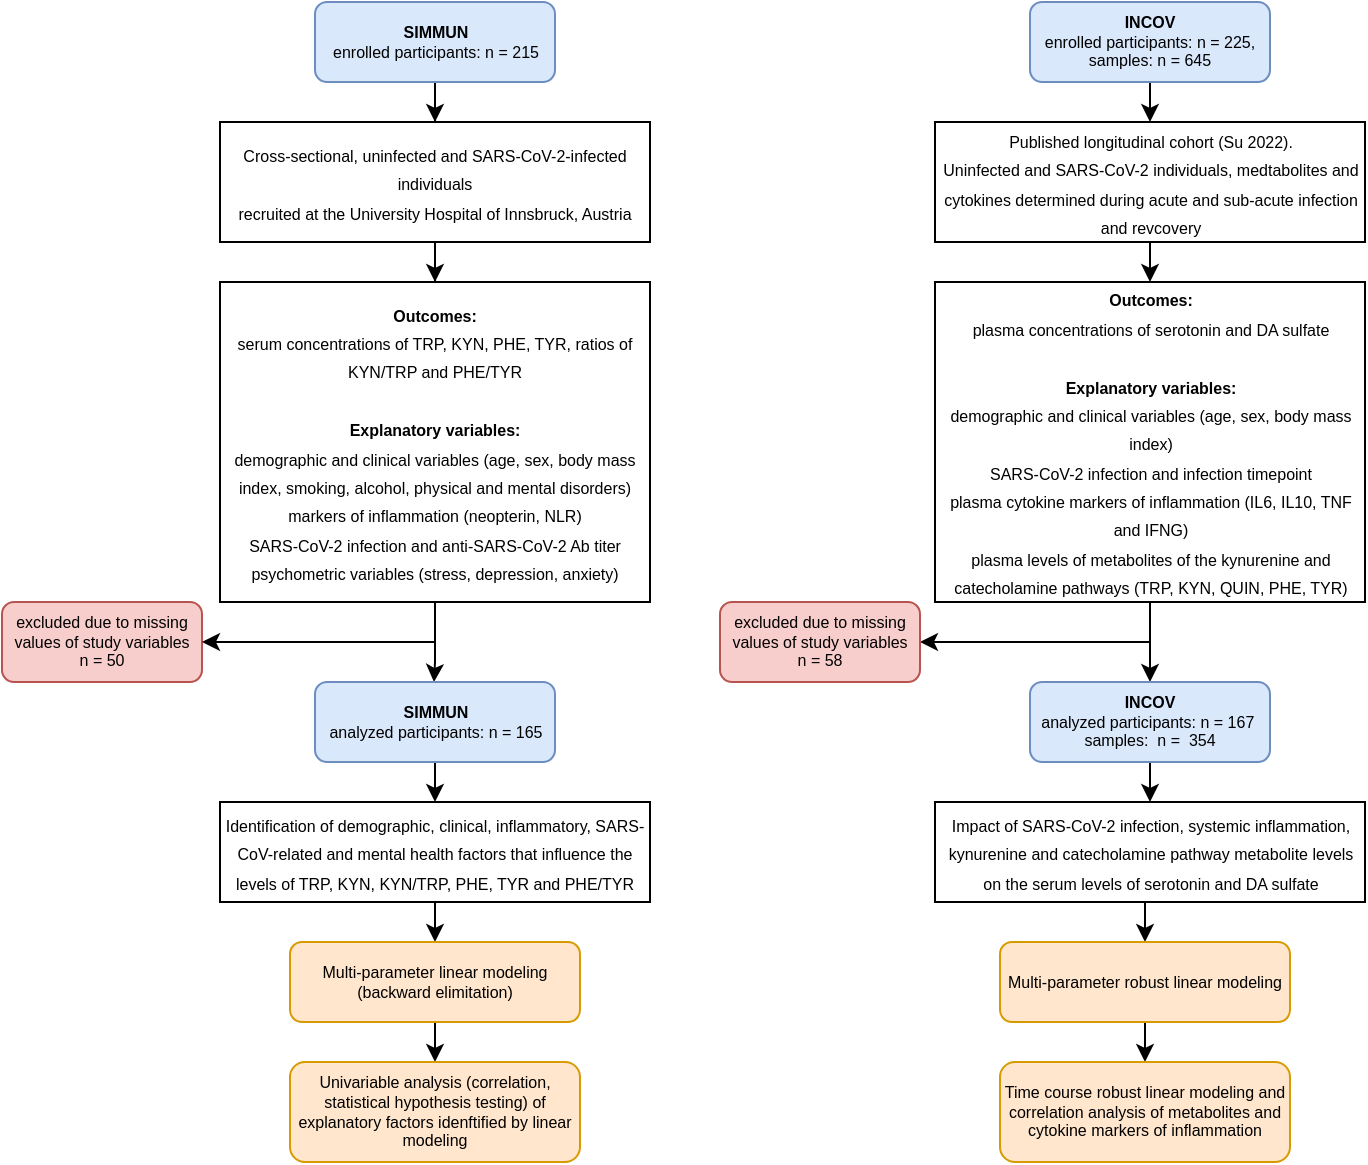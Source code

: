 <mxfile version="21.2.8" type="device">
  <diagram name="Page-1" id="yGozCTqb1JnejrZYd856">
    <mxGraphModel dx="567" dy="331" grid="1" gridSize="10" guides="1" tooltips="1" connect="1" arrows="1" fold="1" page="1" pageScale="1" pageWidth="690" pageHeight="980" math="0" shadow="0">
      <root>
        <mxCell id="0" />
        <mxCell id="1" parent="0" />
        <mxCell id="wzJ6EK9ndXYcS4Nqo2FB-5" style="edgeStyle=orthogonalEdgeStyle;rounded=0;orthogonalLoop=1;jettySize=auto;html=1;entryX=0.5;entryY=0;entryDx=0;entryDy=0;" parent="1" source="rKHckfa7pBqVRsVSqDrz-1" target="wzJ6EK9ndXYcS4Nqo2FB-1" edge="1">
          <mxGeometry relative="1" as="geometry" />
        </mxCell>
        <mxCell id="rKHckfa7pBqVRsVSqDrz-1" value="SIMMUN&lt;br&gt;&lt;span style=&quot;font-weight: normal;&quot;&gt;enrolled participants: n = 215&lt;/span&gt;" style="rounded=1;whiteSpace=wrap;html=1;fontStyle=1;fontSize=8;fillColor=#dae8fc;strokeColor=#6c8ebf;" parent="1" vertex="1">
          <mxGeometry x="156.5" y="10" width="120" height="40" as="geometry" />
        </mxCell>
        <mxCell id="rKHckfa7pBqVRsVSqDrz-7" value="excluded due to missing values of study variables&lt;br&gt;n = 50" style="rounded=1;whiteSpace=wrap;html=1;fontSize=8;fillColor=#f8cecc;strokeColor=#b85450;" parent="1" vertex="1">
          <mxGeometry y="310" width="100" height="40" as="geometry" />
        </mxCell>
        <mxCell id="1Nu3ONZQS2WqPKR9Fhh7-5" style="edgeStyle=orthogonalEdgeStyle;rounded=0;orthogonalLoop=1;jettySize=auto;html=1;" parent="1" source="1Nu3ONZQS2WqPKR9Fhh7-2" target="1Nu3ONZQS2WqPKR9Fhh7-4" edge="1">
          <mxGeometry relative="1" as="geometry">
            <Array as="points">
              <mxPoint x="216" y="340" />
              <mxPoint x="216" y="340" />
            </Array>
          </mxGeometry>
        </mxCell>
        <mxCell id="1Nu3ONZQS2WqPKR9Fhh7-6" style="edgeStyle=orthogonalEdgeStyle;rounded=0;orthogonalLoop=1;jettySize=auto;html=1;exitX=0.5;exitY=1;exitDx=0;exitDy=0;entryX=1;entryY=0.5;entryDx=0;entryDy=0;" parent="1" source="1Nu3ONZQS2WqPKR9Fhh7-2" target="rKHckfa7pBqVRsVSqDrz-7" edge="1">
          <mxGeometry relative="1" as="geometry">
            <Array as="points">
              <mxPoint x="217" y="330" />
            </Array>
          </mxGeometry>
        </mxCell>
        <mxCell id="1Nu3ONZQS2WqPKR9Fhh7-2" value="&lt;font style=&quot;font-size: 8px;&quot;&gt;&lt;b style=&quot;border-color: var(--border-color);&quot;&gt;Outcomes:&lt;/b&gt;&lt;br style=&quot;border-color: var(--border-color);&quot;&gt;serum concentrations of TRP, KYN, PHE, TYR, ratios of KYN/TRP and PHE/TYR&lt;br style=&quot;border-color: var(--border-color);&quot;&gt;&lt;br style=&quot;border-color: var(--border-color);&quot;&gt;&lt;b style=&quot;border-color: var(--border-color);&quot;&gt;Explanatory variables:&lt;br style=&quot;border-color: var(--border-color);&quot;&gt;&lt;/b&gt;demographic and clinical variables (age, sex, body mass index, smoking, alcohol, physical and mental disorders)&lt;br style=&quot;border-color: var(--border-color);&quot;&gt;markers of inflammation (neopterin, NLR)&lt;br style=&quot;border-color: var(--border-color);&quot;&gt;SARS-CoV-2 infection and anti-SARS-CoV-2 Ab titer&lt;br style=&quot;border-color: var(--border-color);&quot;&gt;psychometric variables (stress, depression, anxiety)&lt;/font&gt;" style="rounded=0;whiteSpace=wrap;html=1;" parent="1" vertex="1">
          <mxGeometry x="109" y="150" width="215" height="160" as="geometry" />
        </mxCell>
        <mxCell id="1Nu3ONZQS2WqPKR9Fhh7-11" style="edgeStyle=orthogonalEdgeStyle;rounded=0;orthogonalLoop=1;jettySize=auto;html=1;exitX=0.5;exitY=1;exitDx=0;exitDy=0;entryX=0.5;entryY=0;entryDx=0;entryDy=0;" parent="1" source="1Nu3ONZQS2WqPKR9Fhh7-4" target="1Nu3ONZQS2WqPKR9Fhh7-7" edge="1">
          <mxGeometry relative="1" as="geometry" />
        </mxCell>
        <mxCell id="1Nu3ONZQS2WqPKR9Fhh7-4" value="SIMMUN&lt;br&gt;&lt;span style=&quot;font-weight: normal;&quot;&gt;analyzed participants: n = 165&lt;/span&gt;" style="rounded=1;whiteSpace=wrap;html=1;fontStyle=1;fontSize=8;fillColor=#dae8fc;strokeColor=#6c8ebf;" parent="1" vertex="1">
          <mxGeometry x="156.5" y="350" width="120" height="40" as="geometry" />
        </mxCell>
        <mxCell id="1Nu3ONZQS2WqPKR9Fhh7-12" style="edgeStyle=orthogonalEdgeStyle;rounded=0;orthogonalLoop=1;jettySize=auto;html=1;exitX=0.5;exitY=1;exitDx=0;exitDy=0;entryX=0.5;entryY=0;entryDx=0;entryDy=0;" parent="1" source="1Nu3ONZQS2WqPKR9Fhh7-7" target="1Nu3ONZQS2WqPKR9Fhh7-8" edge="1">
          <mxGeometry relative="1" as="geometry" />
        </mxCell>
        <mxCell id="1Nu3ONZQS2WqPKR9Fhh7-7" value="&lt;font style=&quot;font-size: 8px;&quot;&gt;Identification of demographic, clinical, inflammatory, SARS-CoV-related and mental health factors that influence the levels of TRP, KYN, KYN/TRP, PHE, TYR and PHE/TYR&lt;/font&gt;" style="rounded=0;whiteSpace=wrap;html=1;" parent="1" vertex="1">
          <mxGeometry x="109" y="410" width="215" height="50" as="geometry" />
        </mxCell>
        <mxCell id="1Nu3ONZQS2WqPKR9Fhh7-13" style="edgeStyle=orthogonalEdgeStyle;rounded=0;orthogonalLoop=1;jettySize=auto;html=1;exitX=0.5;exitY=1;exitDx=0;exitDy=0;entryX=0.5;entryY=0;entryDx=0;entryDy=0;" parent="1" source="1Nu3ONZQS2WqPKR9Fhh7-8" target="1Nu3ONZQS2WqPKR9Fhh7-9" edge="1">
          <mxGeometry relative="1" as="geometry" />
        </mxCell>
        <mxCell id="1Nu3ONZQS2WqPKR9Fhh7-8" value="Multi-parameter linear modeling (backward elimitation)" style="rounded=1;whiteSpace=wrap;html=1;fontSize=8;fillColor=#ffe6cc;strokeColor=#d79b00;" parent="1" vertex="1">
          <mxGeometry x="144" y="480" width="145" height="40" as="geometry" />
        </mxCell>
        <mxCell id="1Nu3ONZQS2WqPKR9Fhh7-9" value="Univariable analysis (correlation, statistical hypothesis testing) of explanatory factors idenftified by linear modeling" style="rounded=1;whiteSpace=wrap;html=1;fontSize=8;fillColor=#ffe6cc;strokeColor=#d79b00;" parent="1" vertex="1">
          <mxGeometry x="144" y="540" width="145" height="50" as="geometry" />
        </mxCell>
        <mxCell id="wzJ6EK9ndXYcS4Nqo2FB-3" style="edgeStyle=orthogonalEdgeStyle;rounded=0;orthogonalLoop=1;jettySize=auto;html=1;exitX=0.5;exitY=1;exitDx=0;exitDy=0;entryX=0.5;entryY=0;entryDx=0;entryDy=0;" parent="1" source="1Nu3ONZQS2WqPKR9Fhh7-14" target="wzJ6EK9ndXYcS4Nqo2FB-2" edge="1">
          <mxGeometry relative="1" as="geometry" />
        </mxCell>
        <mxCell id="1Nu3ONZQS2WqPKR9Fhh7-14" value="INCOV&lt;br&gt;&lt;span style=&quot;font-weight: 400;&quot;&gt;enrolled participants: n = 225, samples: n = 645&lt;/span&gt;" style="rounded=1;whiteSpace=wrap;html=1;fontStyle=1;fontSize=8;fillColor=#dae8fc;strokeColor=#6c8ebf;" parent="1" vertex="1">
          <mxGeometry x="514" y="10" width="120" height="40" as="geometry" />
        </mxCell>
        <mxCell id="1Nu3ONZQS2WqPKR9Fhh7-21" style="edgeStyle=orthogonalEdgeStyle;rounded=0;orthogonalLoop=1;jettySize=auto;html=1;exitX=0.5;exitY=1;exitDx=0;exitDy=0;entryX=0.5;entryY=0;entryDx=0;entryDy=0;" parent="1" source="1Nu3ONZQS2WqPKR9Fhh7-15" target="1Nu3ONZQS2WqPKR9Fhh7-19" edge="1">
          <mxGeometry relative="1" as="geometry" />
        </mxCell>
        <mxCell id="1Nu3ONZQS2WqPKR9Fhh7-15" value="&lt;font style=&quot;font-size: 8px;&quot;&gt;Impact of SARS-CoV-2 infection, systemic inflammation, kynurenine and catecholamine pathway metabolite levels on the serum levels of serotonin and DA sulfate&lt;/font&gt;" style="rounded=0;whiteSpace=wrap;html=1;" parent="1" vertex="1">
          <mxGeometry x="466.5" y="410" width="215" height="50" as="geometry" />
        </mxCell>
        <mxCell id="g2LCM1nM8IFRirEf6F6N-3" style="edgeStyle=orthogonalEdgeStyle;rounded=0;orthogonalLoop=1;jettySize=auto;html=1;exitX=0.5;exitY=1;exitDx=0;exitDy=0;entryX=1;entryY=0.5;entryDx=0;entryDy=0;" parent="1" source="1Nu3ONZQS2WqPKR9Fhh7-16" target="g2LCM1nM8IFRirEf6F6N-2" edge="1">
          <mxGeometry relative="1" as="geometry" />
        </mxCell>
        <mxCell id="g2LCM1nM8IFRirEf6F6N-4" style="edgeStyle=orthogonalEdgeStyle;rounded=0;orthogonalLoop=1;jettySize=auto;html=1;exitX=0.5;exitY=1;exitDx=0;exitDy=0;entryX=0.5;entryY=0;entryDx=0;entryDy=0;" parent="1" source="1Nu3ONZQS2WqPKR9Fhh7-16" target="g2LCM1nM8IFRirEf6F6N-1" edge="1">
          <mxGeometry relative="1" as="geometry" />
        </mxCell>
        <mxCell id="1Nu3ONZQS2WqPKR9Fhh7-16" value="&lt;font style=&quot;font-size: 8px;&quot;&gt;&lt;b style=&quot;border-color: var(--border-color);&quot;&gt;Outcomes:&lt;/b&gt;&lt;br style=&quot;border-color: var(--border-color);&quot;&gt;plasma concentrations of serotonin and DA sulfate&lt;br style=&quot;border-color: var(--border-color);&quot;&gt;&lt;br style=&quot;border-color: var(--border-color);&quot;&gt;&lt;span style=&quot;border-color: var(--border-color);&quot;&gt;&lt;b&gt;Explanatory variables:&lt;/b&gt;&lt;br&gt;demographic and clinical variables (age, sex, body mass index)&lt;br style=&quot;border-color: var(--border-color);&quot;&gt;&lt;/span&gt;SARS-CoV-2 infection and infection timepoint&lt;br&gt;plasma cytokine markers of inflammation (IL6, IL10, TNF and IFNG)&lt;br&gt;plasma levels of metabolites of the kynurenine and catecholamine pathways (TRP, KYN, QUIN, PHE, TYR)&lt;br&gt;&lt;/font&gt;" style="rounded=0;whiteSpace=wrap;html=1;" parent="1" vertex="1">
          <mxGeometry x="466.5" y="150" width="215" height="160" as="geometry" />
        </mxCell>
        <mxCell id="1Nu3ONZQS2WqPKR9Fhh7-22" style="edgeStyle=orthogonalEdgeStyle;rounded=0;orthogonalLoop=1;jettySize=auto;html=1;exitX=0.5;exitY=1;exitDx=0;exitDy=0;entryX=0.5;entryY=0;entryDx=0;entryDy=0;" parent="1" source="1Nu3ONZQS2WqPKR9Fhh7-19" target="1Nu3ONZQS2WqPKR9Fhh7-20" edge="1">
          <mxGeometry relative="1" as="geometry" />
        </mxCell>
        <mxCell id="1Nu3ONZQS2WqPKR9Fhh7-19" value="Multi-parameter robust linear modeling" style="rounded=1;whiteSpace=wrap;html=1;fontSize=8;fillColor=#ffe6cc;strokeColor=#d79b00;" parent="1" vertex="1">
          <mxGeometry x="499" y="480" width="145" height="40" as="geometry" />
        </mxCell>
        <mxCell id="1Nu3ONZQS2WqPKR9Fhh7-20" value="Time course robust linear modeling and correlation analysis of metabolites and cytokine markers of inflammation" style="rounded=1;whiteSpace=wrap;html=1;fontSize=8;fillColor=#ffe6cc;strokeColor=#d79b00;" parent="1" vertex="1">
          <mxGeometry x="499" y="540" width="145" height="50" as="geometry" />
        </mxCell>
        <mxCell id="g2LCM1nM8IFRirEf6F6N-5" style="edgeStyle=orthogonalEdgeStyle;rounded=0;orthogonalLoop=1;jettySize=auto;html=1;exitX=0.5;exitY=1;exitDx=0;exitDy=0;entryX=0.5;entryY=0;entryDx=0;entryDy=0;" parent="1" source="g2LCM1nM8IFRirEf6F6N-1" target="1Nu3ONZQS2WqPKR9Fhh7-15" edge="1">
          <mxGeometry relative="1" as="geometry" />
        </mxCell>
        <mxCell id="g2LCM1nM8IFRirEf6F6N-1" value="INCOV&lt;br&gt;&lt;span style=&quot;font-weight: normal;&quot;&gt;analyzed participants: n = 167&amp;nbsp;&lt;br&gt;samples:&amp;nbsp; n =&amp;nbsp; 354&lt;/span&gt;" style="rounded=1;whiteSpace=wrap;html=1;fontStyle=1;fontSize=8;fillColor=#dae8fc;strokeColor=#6c8ebf;" parent="1" vertex="1">
          <mxGeometry x="514" y="350" width="120" height="40" as="geometry" />
        </mxCell>
        <mxCell id="g2LCM1nM8IFRirEf6F6N-2" value="excluded due to missing values of study variables&lt;br&gt;n = 58" style="rounded=1;whiteSpace=wrap;html=1;fontSize=8;fillColor=#f8cecc;strokeColor=#b85450;" parent="1" vertex="1">
          <mxGeometry x="359" y="310" width="100" height="40" as="geometry" />
        </mxCell>
        <mxCell id="wzJ6EK9ndXYcS4Nqo2FB-6" style="edgeStyle=orthogonalEdgeStyle;rounded=0;orthogonalLoop=1;jettySize=auto;html=1;entryX=0.5;entryY=0;entryDx=0;entryDy=0;" parent="1" source="wzJ6EK9ndXYcS4Nqo2FB-1" target="1Nu3ONZQS2WqPKR9Fhh7-2" edge="1">
          <mxGeometry relative="1" as="geometry" />
        </mxCell>
        <mxCell id="wzJ6EK9ndXYcS4Nqo2FB-1" value="&lt;font style=&quot;font-size: 8px;&quot;&gt;Cross-sectional, uninfected and SARS-CoV-2-infected individuals&lt;br&gt;recruited at the University Hospital of Innsbruck, Austria&lt;br&gt;&lt;/font&gt;" style="rounded=0;whiteSpace=wrap;html=1;" parent="1" vertex="1">
          <mxGeometry x="109" y="70" width="215" height="60" as="geometry" />
        </mxCell>
        <mxCell id="wzJ6EK9ndXYcS4Nqo2FB-4" style="edgeStyle=orthogonalEdgeStyle;rounded=0;orthogonalLoop=1;jettySize=auto;html=1;exitX=0.5;exitY=1;exitDx=0;exitDy=0;entryX=0.5;entryY=0;entryDx=0;entryDy=0;" parent="1" source="wzJ6EK9ndXYcS4Nqo2FB-2" target="1Nu3ONZQS2WqPKR9Fhh7-16" edge="1">
          <mxGeometry relative="1" as="geometry" />
        </mxCell>
        <mxCell id="wzJ6EK9ndXYcS4Nqo2FB-2" value="&lt;font style=&quot;font-size: 8px;&quot;&gt;Published longitudinal cohort (Su 2022).&lt;br&gt;Uninfected and SARS-CoV-2 individuals, medtabolites and cytokines determined during acute and sub-acute infection and revcovery&lt;br&gt;&lt;/font&gt;" style="rounded=0;whiteSpace=wrap;html=1;" parent="1" vertex="1">
          <mxGeometry x="466.5" y="70" width="215" height="60" as="geometry" />
        </mxCell>
      </root>
    </mxGraphModel>
  </diagram>
</mxfile>
